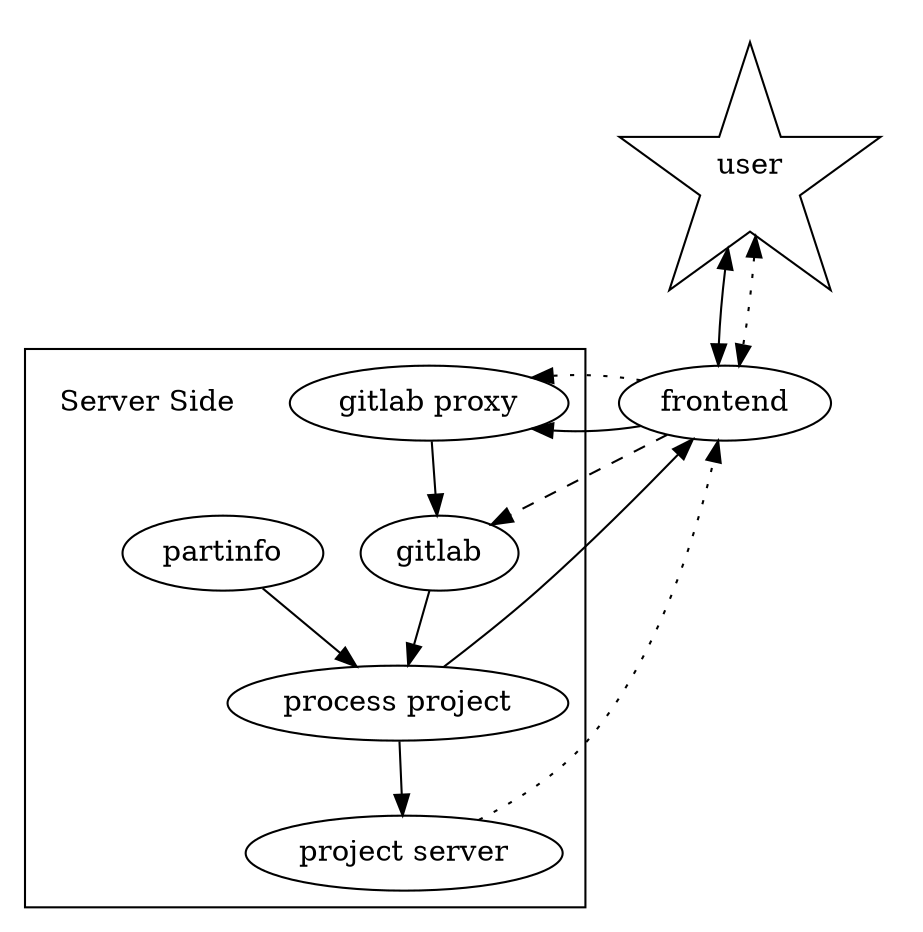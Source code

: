 digraph current {
    user [shape=star];
    user -> frontend [dir=both];
    user -> frontend [dir=both;style=dotted;];
    frontend -> "gitlab proxy";
    frontend -> "gitlab proxy" [style=dotted];
    frontend -> gitlab [style=dashed];
    "gitlab proxy" -> gitlab;
    gitlab -> "process project";
    partinfo -> "process project";
    "process project" -> "project server";
    "process project" -> frontend;
    "project server" -> frontend [style=dotted];
    subgraph cluster_01 {
        color=none;
        user frontend;
    }
    subgraph cluster_02 {
        "Server Side" [shape=none];
        gitlab partinfo "project server";
        "gitlab proxy" "process project";
    }
}
